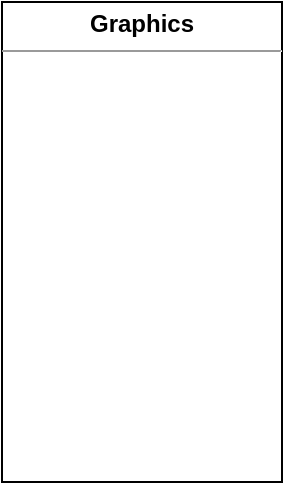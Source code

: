 <mxfile version="22.1.5" type="github">
  <diagram name="Page-1" id="9f46799a-70d6-7492-0946-bef42562c5a5">
    <mxGraphModel dx="1687" dy="920" grid="1" gridSize="10" guides="1" tooltips="1" connect="1" arrows="1" fold="1" page="1" pageScale="1" pageWidth="1100" pageHeight="850" background="none" math="0" shadow="0">
      <root>
        <mxCell id="0" />
        <mxCell id="1" parent="0" />
        <mxCell id="n_OAqtbbIpqMdjW0XdjC-1" value="&lt;p style=&quot;margin:0px;margin-top:4px;text-align:center;&quot;&gt;&lt;b&gt;Graphics&lt;/b&gt;&lt;/p&gt;&lt;hr size=&quot;1&quot;&gt;&lt;div style=&quot;height:2px;&quot;&gt;&lt;/div&gt;" style="verticalAlign=top;align=left;overflow=fill;fontSize=12;fontFamily=Helvetica;html=1;whiteSpace=wrap;" vertex="1" parent="1">
          <mxGeometry x="80" y="40" width="140" height="240" as="geometry" />
        </mxCell>
      </root>
    </mxGraphModel>
  </diagram>
</mxfile>
